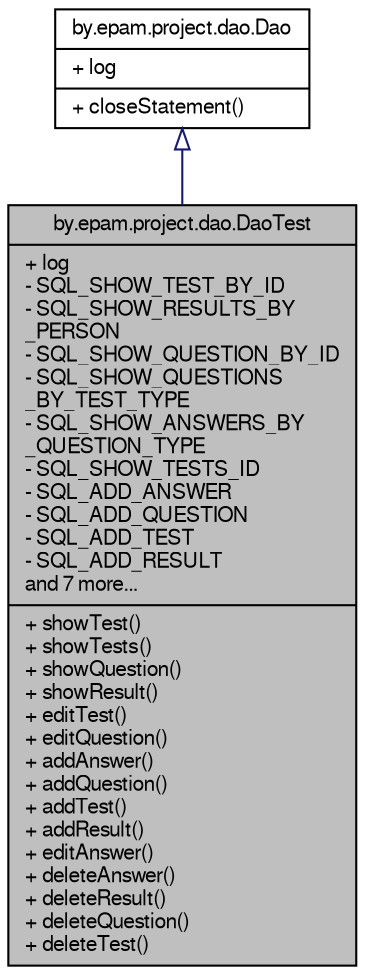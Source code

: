 digraph "by.epam.project.dao.DaoTest"
{
  bgcolor="transparent";
  edge [fontname="FreeSans",fontsize="10",labelfontname="FreeSans",labelfontsize="10"];
  node [fontname="FreeSans",fontsize="10",shape=record];
  Node1 [label="{by.epam.project.dao.DaoTest\n|+ log\l- SQL_SHOW_TEST_BY_ID\l- SQL_SHOW_RESULTS_BY\l_PERSON\l- SQL_SHOW_QUESTION_BY_ID\l- SQL_SHOW_QUESTIONS\l_BY_TEST_TYPE\l- SQL_SHOW_ANSWERS_BY\l_QUESTION_TYPE\l- SQL_SHOW_TESTS_ID\l- SQL_ADD_ANSWER\l- SQL_ADD_QUESTION\l- SQL_ADD_TEST\l- SQL_ADD_RESULT\land 7 more...\l|+ showTest()\l+ showTests()\l+ showQuestion()\l+ showResult()\l+ editTest()\l+ editQuestion()\l+ addAnswer()\l+ addQuestion()\l+ addTest()\l+ addResult()\l+ editAnswer()\l+ deleteAnswer()\l+ deleteResult()\l+ deleteQuestion()\l+ deleteTest()\l}",height=0.2,width=0.4,color="black", fillcolor="grey75", style="filled", fontcolor="black"];
  Node2 -> Node1 [dir="back",color="midnightblue",fontsize="10",style="solid",arrowtail="onormal",fontname="FreeSans"];
  Node2 [label="{by.epam.project.dao.Dao\n|+ log\l|+ closeStatement()\l}",height=0.2,width=0.4,color="black",URL="$classby_1_1epam_1_1project_1_1dao_1_1_dao.html"];
}
